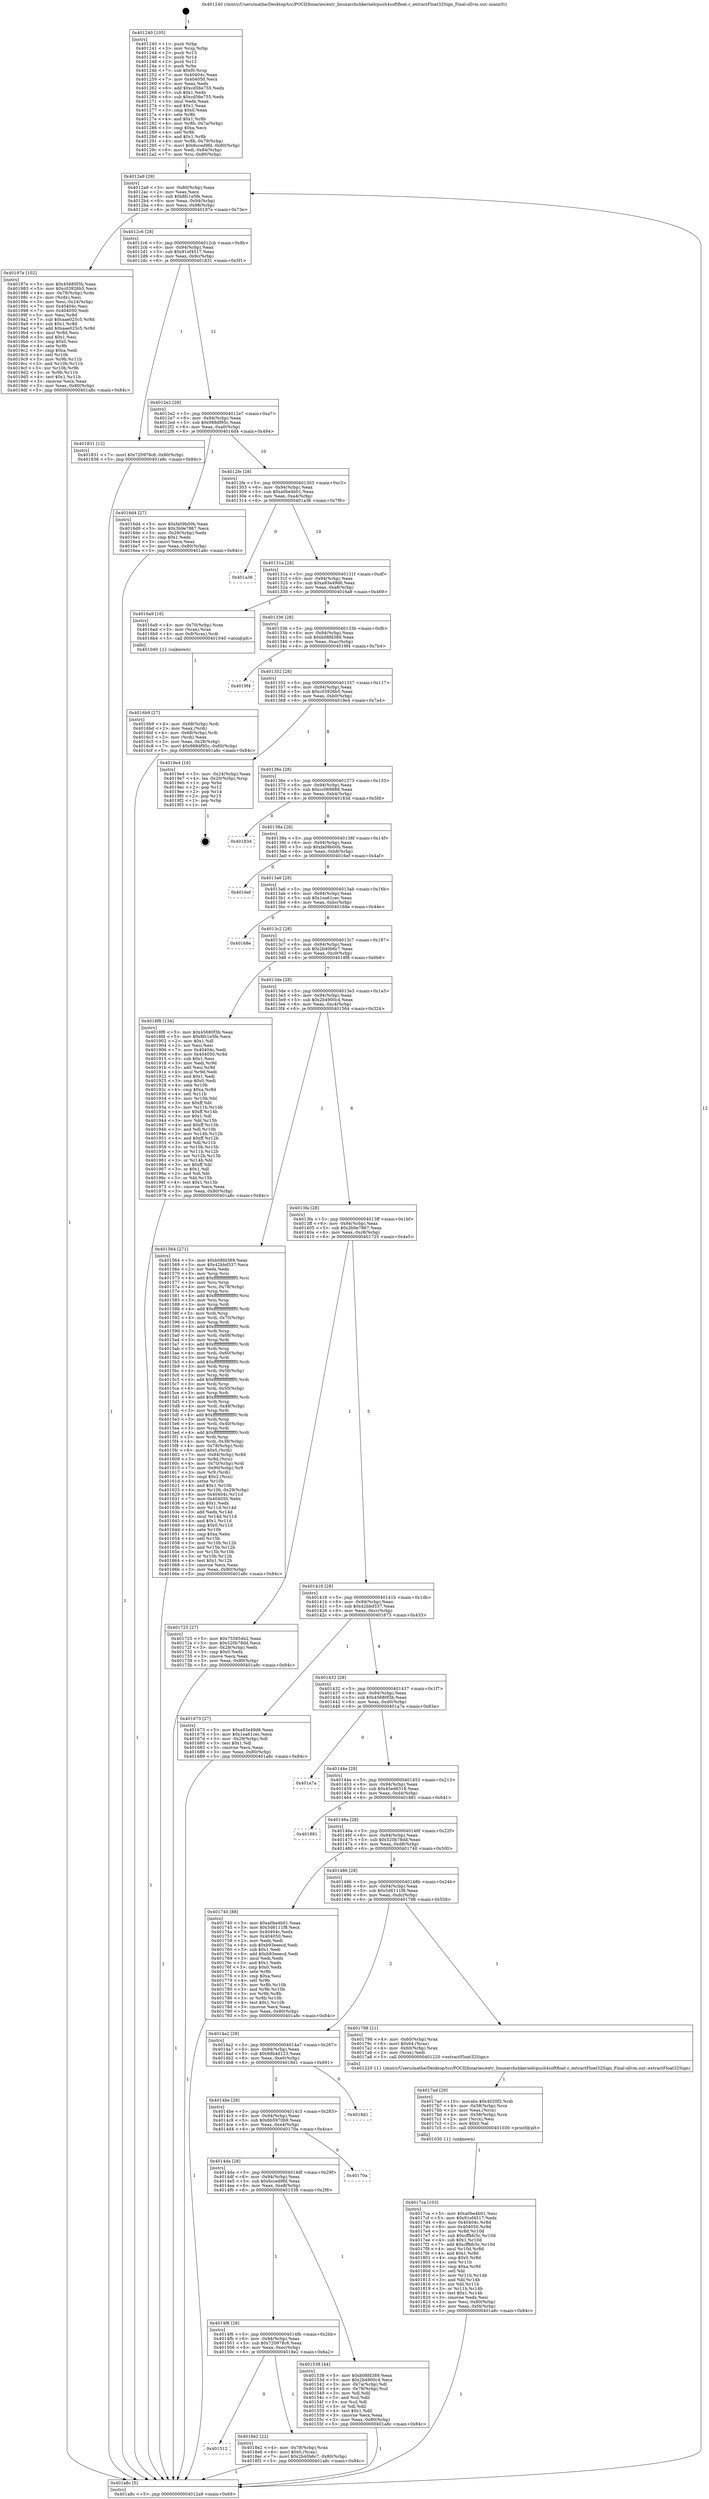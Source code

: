 digraph "0x401240" {
  label = "0x401240 (/mnt/c/Users/mathe/Desktop/tcc/POCII/binaries/extr_linuxarchshkernelcpush4softfloat.c_extractFloat32Sign_Final-ollvm.out::main(0))"
  labelloc = "t"
  node[shape=record]

  Entry [label="",width=0.3,height=0.3,shape=circle,fillcolor=black,style=filled]
  "0x4012a9" [label="{
     0x4012a9 [29]\l
     | [instrs]\l
     &nbsp;&nbsp;0x4012a9 \<+3\>: mov -0x80(%rbp),%eax\l
     &nbsp;&nbsp;0x4012ac \<+2\>: mov %eax,%ecx\l
     &nbsp;&nbsp;0x4012ae \<+6\>: sub $0x8fc1e5fe,%ecx\l
     &nbsp;&nbsp;0x4012b4 \<+6\>: mov %eax,-0x94(%rbp)\l
     &nbsp;&nbsp;0x4012ba \<+6\>: mov %ecx,-0x98(%rbp)\l
     &nbsp;&nbsp;0x4012c0 \<+6\>: je 000000000040197e \<main+0x73e\>\l
  }"]
  "0x40197e" [label="{
     0x40197e [102]\l
     | [instrs]\l
     &nbsp;&nbsp;0x40197e \<+5\>: mov $0x45680f3b,%eax\l
     &nbsp;&nbsp;0x401983 \<+5\>: mov $0xc03926b5,%ecx\l
     &nbsp;&nbsp;0x401988 \<+4\>: mov -0x78(%rbp),%rdx\l
     &nbsp;&nbsp;0x40198c \<+2\>: mov (%rdx),%esi\l
     &nbsp;&nbsp;0x40198e \<+3\>: mov %esi,-0x24(%rbp)\l
     &nbsp;&nbsp;0x401991 \<+7\>: mov 0x40404c,%esi\l
     &nbsp;&nbsp;0x401998 \<+7\>: mov 0x404050,%edi\l
     &nbsp;&nbsp;0x40199f \<+3\>: mov %esi,%r8d\l
     &nbsp;&nbsp;0x4019a2 \<+7\>: sub $0xaae025c5,%r8d\l
     &nbsp;&nbsp;0x4019a9 \<+4\>: sub $0x1,%r8d\l
     &nbsp;&nbsp;0x4019ad \<+7\>: add $0xaae025c5,%r8d\l
     &nbsp;&nbsp;0x4019b4 \<+4\>: imul %r8d,%esi\l
     &nbsp;&nbsp;0x4019b8 \<+3\>: and $0x1,%esi\l
     &nbsp;&nbsp;0x4019bb \<+3\>: cmp $0x0,%esi\l
     &nbsp;&nbsp;0x4019be \<+4\>: sete %r9b\l
     &nbsp;&nbsp;0x4019c2 \<+3\>: cmp $0xa,%edi\l
     &nbsp;&nbsp;0x4019c5 \<+4\>: setl %r10b\l
     &nbsp;&nbsp;0x4019c9 \<+3\>: mov %r9b,%r11b\l
     &nbsp;&nbsp;0x4019cc \<+3\>: and %r10b,%r11b\l
     &nbsp;&nbsp;0x4019cf \<+3\>: xor %r10b,%r9b\l
     &nbsp;&nbsp;0x4019d2 \<+3\>: or %r9b,%r11b\l
     &nbsp;&nbsp;0x4019d5 \<+4\>: test $0x1,%r11b\l
     &nbsp;&nbsp;0x4019d9 \<+3\>: cmovne %ecx,%eax\l
     &nbsp;&nbsp;0x4019dc \<+3\>: mov %eax,-0x80(%rbp)\l
     &nbsp;&nbsp;0x4019df \<+5\>: jmp 0000000000401a8c \<main+0x84c\>\l
  }"]
  "0x4012c6" [label="{
     0x4012c6 [28]\l
     | [instrs]\l
     &nbsp;&nbsp;0x4012c6 \<+5\>: jmp 00000000004012cb \<main+0x8b\>\l
     &nbsp;&nbsp;0x4012cb \<+6\>: mov -0x94(%rbp),%eax\l
     &nbsp;&nbsp;0x4012d1 \<+5\>: sub $0x91ef4517,%eax\l
     &nbsp;&nbsp;0x4012d6 \<+6\>: mov %eax,-0x9c(%rbp)\l
     &nbsp;&nbsp;0x4012dc \<+6\>: je 0000000000401831 \<main+0x5f1\>\l
  }"]
  Exit [label="",width=0.3,height=0.3,shape=circle,fillcolor=black,style=filled,peripheries=2]
  "0x401831" [label="{
     0x401831 [12]\l
     | [instrs]\l
     &nbsp;&nbsp;0x401831 \<+7\>: movl $0x720978c6,-0x80(%rbp)\l
     &nbsp;&nbsp;0x401838 \<+5\>: jmp 0000000000401a8c \<main+0x84c\>\l
  }"]
  "0x4012e2" [label="{
     0x4012e2 [28]\l
     | [instrs]\l
     &nbsp;&nbsp;0x4012e2 \<+5\>: jmp 00000000004012e7 \<main+0xa7\>\l
     &nbsp;&nbsp;0x4012e7 \<+6\>: mov -0x94(%rbp),%eax\l
     &nbsp;&nbsp;0x4012ed \<+5\>: sub $0x988df95c,%eax\l
     &nbsp;&nbsp;0x4012f2 \<+6\>: mov %eax,-0xa0(%rbp)\l
     &nbsp;&nbsp;0x4012f8 \<+6\>: je 00000000004016d4 \<main+0x494\>\l
  }"]
  "0x401512" [label="{
     0x401512\l
  }", style=dashed]
  "0x4016d4" [label="{
     0x4016d4 [27]\l
     | [instrs]\l
     &nbsp;&nbsp;0x4016d4 \<+5\>: mov $0xfa09b00b,%eax\l
     &nbsp;&nbsp;0x4016d9 \<+5\>: mov $0x3b9e7867,%ecx\l
     &nbsp;&nbsp;0x4016de \<+3\>: mov -0x28(%rbp),%edx\l
     &nbsp;&nbsp;0x4016e1 \<+3\>: cmp $0x1,%edx\l
     &nbsp;&nbsp;0x4016e4 \<+3\>: cmovl %ecx,%eax\l
     &nbsp;&nbsp;0x4016e7 \<+3\>: mov %eax,-0x80(%rbp)\l
     &nbsp;&nbsp;0x4016ea \<+5\>: jmp 0000000000401a8c \<main+0x84c\>\l
  }"]
  "0x4012fe" [label="{
     0x4012fe [28]\l
     | [instrs]\l
     &nbsp;&nbsp;0x4012fe \<+5\>: jmp 0000000000401303 \<main+0xc3\>\l
     &nbsp;&nbsp;0x401303 \<+6\>: mov -0x94(%rbp),%eax\l
     &nbsp;&nbsp;0x401309 \<+5\>: sub $0xa0be4b01,%eax\l
     &nbsp;&nbsp;0x40130e \<+6\>: mov %eax,-0xa4(%rbp)\l
     &nbsp;&nbsp;0x401314 \<+6\>: je 0000000000401a36 \<main+0x7f6\>\l
  }"]
  "0x4018e2" [label="{
     0x4018e2 [22]\l
     | [instrs]\l
     &nbsp;&nbsp;0x4018e2 \<+4\>: mov -0x78(%rbp),%rax\l
     &nbsp;&nbsp;0x4018e6 \<+6\>: movl $0x0,(%rax)\l
     &nbsp;&nbsp;0x4018ec \<+7\>: movl $0x2b40b6c7,-0x80(%rbp)\l
     &nbsp;&nbsp;0x4018f3 \<+5\>: jmp 0000000000401a8c \<main+0x84c\>\l
  }"]
  "0x401a36" [label="{
     0x401a36\l
  }", style=dashed]
  "0x40131a" [label="{
     0x40131a [28]\l
     | [instrs]\l
     &nbsp;&nbsp;0x40131a \<+5\>: jmp 000000000040131f \<main+0xdf\>\l
     &nbsp;&nbsp;0x40131f \<+6\>: mov -0x94(%rbp),%eax\l
     &nbsp;&nbsp;0x401325 \<+5\>: sub $0xa93e49d6,%eax\l
     &nbsp;&nbsp;0x40132a \<+6\>: mov %eax,-0xa8(%rbp)\l
     &nbsp;&nbsp;0x401330 \<+6\>: je 00000000004016a9 \<main+0x469\>\l
  }"]
  "0x4017ca" [label="{
     0x4017ca [103]\l
     | [instrs]\l
     &nbsp;&nbsp;0x4017ca \<+5\>: mov $0xa0be4b01,%esi\l
     &nbsp;&nbsp;0x4017cf \<+5\>: mov $0x91ef4517,%edx\l
     &nbsp;&nbsp;0x4017d4 \<+8\>: mov 0x40404c,%r8d\l
     &nbsp;&nbsp;0x4017dc \<+8\>: mov 0x404050,%r9d\l
     &nbsp;&nbsp;0x4017e4 \<+3\>: mov %r8d,%r10d\l
     &nbsp;&nbsp;0x4017e7 \<+7\>: sub $0xcffbfc5c,%r10d\l
     &nbsp;&nbsp;0x4017ee \<+4\>: sub $0x1,%r10d\l
     &nbsp;&nbsp;0x4017f2 \<+7\>: add $0xcffbfc5c,%r10d\l
     &nbsp;&nbsp;0x4017f9 \<+4\>: imul %r10d,%r8d\l
     &nbsp;&nbsp;0x4017fd \<+4\>: and $0x1,%r8d\l
     &nbsp;&nbsp;0x401801 \<+4\>: cmp $0x0,%r8d\l
     &nbsp;&nbsp;0x401805 \<+4\>: sete %r11b\l
     &nbsp;&nbsp;0x401809 \<+4\>: cmp $0xa,%r9d\l
     &nbsp;&nbsp;0x40180d \<+3\>: setl %bl\l
     &nbsp;&nbsp;0x401810 \<+3\>: mov %r11b,%r14b\l
     &nbsp;&nbsp;0x401813 \<+3\>: and %bl,%r14b\l
     &nbsp;&nbsp;0x401816 \<+3\>: xor %bl,%r11b\l
     &nbsp;&nbsp;0x401819 \<+3\>: or %r11b,%r14b\l
     &nbsp;&nbsp;0x40181c \<+4\>: test $0x1,%r14b\l
     &nbsp;&nbsp;0x401820 \<+3\>: cmovne %edx,%esi\l
     &nbsp;&nbsp;0x401823 \<+3\>: mov %esi,-0x80(%rbp)\l
     &nbsp;&nbsp;0x401826 \<+6\>: mov %eax,-0xf4(%rbp)\l
     &nbsp;&nbsp;0x40182c \<+5\>: jmp 0000000000401a8c \<main+0x84c\>\l
  }"]
  "0x4016a9" [label="{
     0x4016a9 [16]\l
     | [instrs]\l
     &nbsp;&nbsp;0x4016a9 \<+4\>: mov -0x70(%rbp),%rax\l
     &nbsp;&nbsp;0x4016ad \<+3\>: mov (%rax),%rax\l
     &nbsp;&nbsp;0x4016b0 \<+4\>: mov 0x8(%rax),%rdi\l
     &nbsp;&nbsp;0x4016b4 \<+5\>: call 0000000000401040 \<atoi@plt\>\l
     | [calls]\l
     &nbsp;&nbsp;0x401040 \{1\} (unknown)\l
  }"]
  "0x401336" [label="{
     0x401336 [28]\l
     | [instrs]\l
     &nbsp;&nbsp;0x401336 \<+5\>: jmp 000000000040133b \<main+0xfb\>\l
     &nbsp;&nbsp;0x40133b \<+6\>: mov -0x94(%rbp),%eax\l
     &nbsp;&nbsp;0x401341 \<+5\>: sub $0xb08fd389,%eax\l
     &nbsp;&nbsp;0x401346 \<+6\>: mov %eax,-0xac(%rbp)\l
     &nbsp;&nbsp;0x40134c \<+6\>: je 00000000004019f4 \<main+0x7b4\>\l
  }"]
  "0x4017ad" [label="{
     0x4017ad [29]\l
     | [instrs]\l
     &nbsp;&nbsp;0x4017ad \<+10\>: movabs $0x4020f2,%rdi\l
     &nbsp;&nbsp;0x4017b7 \<+4\>: mov -0x58(%rbp),%rcx\l
     &nbsp;&nbsp;0x4017bb \<+2\>: mov %eax,(%rcx)\l
     &nbsp;&nbsp;0x4017bd \<+4\>: mov -0x58(%rbp),%rcx\l
     &nbsp;&nbsp;0x4017c1 \<+2\>: mov (%rcx),%esi\l
     &nbsp;&nbsp;0x4017c3 \<+2\>: mov $0x0,%al\l
     &nbsp;&nbsp;0x4017c5 \<+5\>: call 0000000000401030 \<printf@plt\>\l
     | [calls]\l
     &nbsp;&nbsp;0x401030 \{1\} (unknown)\l
  }"]
  "0x4019f4" [label="{
     0x4019f4\l
  }", style=dashed]
  "0x401352" [label="{
     0x401352 [28]\l
     | [instrs]\l
     &nbsp;&nbsp;0x401352 \<+5\>: jmp 0000000000401357 \<main+0x117\>\l
     &nbsp;&nbsp;0x401357 \<+6\>: mov -0x94(%rbp),%eax\l
     &nbsp;&nbsp;0x40135d \<+5\>: sub $0xc03926b5,%eax\l
     &nbsp;&nbsp;0x401362 \<+6\>: mov %eax,-0xb0(%rbp)\l
     &nbsp;&nbsp;0x401368 \<+6\>: je 00000000004019e4 \<main+0x7a4\>\l
  }"]
  "0x4016b9" [label="{
     0x4016b9 [27]\l
     | [instrs]\l
     &nbsp;&nbsp;0x4016b9 \<+4\>: mov -0x68(%rbp),%rdi\l
     &nbsp;&nbsp;0x4016bd \<+2\>: mov %eax,(%rdi)\l
     &nbsp;&nbsp;0x4016bf \<+4\>: mov -0x68(%rbp),%rdi\l
     &nbsp;&nbsp;0x4016c3 \<+2\>: mov (%rdi),%eax\l
     &nbsp;&nbsp;0x4016c5 \<+3\>: mov %eax,-0x28(%rbp)\l
     &nbsp;&nbsp;0x4016c8 \<+7\>: movl $0x988df95c,-0x80(%rbp)\l
     &nbsp;&nbsp;0x4016cf \<+5\>: jmp 0000000000401a8c \<main+0x84c\>\l
  }"]
  "0x4019e4" [label="{
     0x4019e4 [16]\l
     | [instrs]\l
     &nbsp;&nbsp;0x4019e4 \<+3\>: mov -0x24(%rbp),%eax\l
     &nbsp;&nbsp;0x4019e7 \<+4\>: lea -0x20(%rbp),%rsp\l
     &nbsp;&nbsp;0x4019eb \<+1\>: pop %rbx\l
     &nbsp;&nbsp;0x4019ec \<+2\>: pop %r12\l
     &nbsp;&nbsp;0x4019ee \<+2\>: pop %r14\l
     &nbsp;&nbsp;0x4019f0 \<+2\>: pop %r15\l
     &nbsp;&nbsp;0x4019f2 \<+1\>: pop %rbp\l
     &nbsp;&nbsp;0x4019f3 \<+1\>: ret\l
  }"]
  "0x40136e" [label="{
     0x40136e [28]\l
     | [instrs]\l
     &nbsp;&nbsp;0x40136e \<+5\>: jmp 0000000000401373 \<main+0x133\>\l
     &nbsp;&nbsp;0x401373 \<+6\>: mov -0x94(%rbp),%eax\l
     &nbsp;&nbsp;0x401379 \<+5\>: sub $0xcc069888,%eax\l
     &nbsp;&nbsp;0x40137e \<+6\>: mov %eax,-0xb4(%rbp)\l
     &nbsp;&nbsp;0x401384 \<+6\>: je 000000000040183d \<main+0x5fd\>\l
  }"]
  "0x401240" [label="{
     0x401240 [105]\l
     | [instrs]\l
     &nbsp;&nbsp;0x401240 \<+1\>: push %rbp\l
     &nbsp;&nbsp;0x401241 \<+3\>: mov %rsp,%rbp\l
     &nbsp;&nbsp;0x401244 \<+2\>: push %r15\l
     &nbsp;&nbsp;0x401246 \<+2\>: push %r14\l
     &nbsp;&nbsp;0x401248 \<+2\>: push %r12\l
     &nbsp;&nbsp;0x40124a \<+1\>: push %rbx\l
     &nbsp;&nbsp;0x40124b \<+7\>: sub $0xf0,%rsp\l
     &nbsp;&nbsp;0x401252 \<+7\>: mov 0x40404c,%eax\l
     &nbsp;&nbsp;0x401259 \<+7\>: mov 0x404050,%ecx\l
     &nbsp;&nbsp;0x401260 \<+2\>: mov %eax,%edx\l
     &nbsp;&nbsp;0x401262 \<+6\>: add $0xcd56e755,%edx\l
     &nbsp;&nbsp;0x401268 \<+3\>: sub $0x1,%edx\l
     &nbsp;&nbsp;0x40126b \<+6\>: sub $0xcd56e755,%edx\l
     &nbsp;&nbsp;0x401271 \<+3\>: imul %edx,%eax\l
     &nbsp;&nbsp;0x401274 \<+3\>: and $0x1,%eax\l
     &nbsp;&nbsp;0x401277 \<+3\>: cmp $0x0,%eax\l
     &nbsp;&nbsp;0x40127a \<+4\>: sete %r8b\l
     &nbsp;&nbsp;0x40127e \<+4\>: and $0x1,%r8b\l
     &nbsp;&nbsp;0x401282 \<+4\>: mov %r8b,-0x7a(%rbp)\l
     &nbsp;&nbsp;0x401286 \<+3\>: cmp $0xa,%ecx\l
     &nbsp;&nbsp;0x401289 \<+4\>: setl %r8b\l
     &nbsp;&nbsp;0x40128d \<+4\>: and $0x1,%r8b\l
     &nbsp;&nbsp;0x401291 \<+4\>: mov %r8b,-0x79(%rbp)\l
     &nbsp;&nbsp;0x401295 \<+7\>: movl $0x6cced9fd,-0x80(%rbp)\l
     &nbsp;&nbsp;0x40129c \<+6\>: mov %edi,-0x84(%rbp)\l
     &nbsp;&nbsp;0x4012a2 \<+7\>: mov %rsi,-0x90(%rbp)\l
  }"]
  "0x40183d" [label="{
     0x40183d\l
  }", style=dashed]
  "0x40138a" [label="{
     0x40138a [28]\l
     | [instrs]\l
     &nbsp;&nbsp;0x40138a \<+5\>: jmp 000000000040138f \<main+0x14f\>\l
     &nbsp;&nbsp;0x40138f \<+6\>: mov -0x94(%rbp),%eax\l
     &nbsp;&nbsp;0x401395 \<+5\>: sub $0xfa09b00b,%eax\l
     &nbsp;&nbsp;0x40139a \<+6\>: mov %eax,-0xb8(%rbp)\l
     &nbsp;&nbsp;0x4013a0 \<+6\>: je 00000000004016ef \<main+0x4af\>\l
  }"]
  "0x401a8c" [label="{
     0x401a8c [5]\l
     | [instrs]\l
     &nbsp;&nbsp;0x401a8c \<+5\>: jmp 00000000004012a9 \<main+0x69\>\l
  }"]
  "0x4016ef" [label="{
     0x4016ef\l
  }", style=dashed]
  "0x4013a6" [label="{
     0x4013a6 [28]\l
     | [instrs]\l
     &nbsp;&nbsp;0x4013a6 \<+5\>: jmp 00000000004013ab \<main+0x16b\>\l
     &nbsp;&nbsp;0x4013ab \<+6\>: mov -0x94(%rbp),%eax\l
     &nbsp;&nbsp;0x4013b1 \<+5\>: sub $0x1ea61cec,%eax\l
     &nbsp;&nbsp;0x4013b6 \<+6\>: mov %eax,-0xbc(%rbp)\l
     &nbsp;&nbsp;0x4013bc \<+6\>: je 000000000040168e \<main+0x44e\>\l
  }"]
  "0x4014f6" [label="{
     0x4014f6 [28]\l
     | [instrs]\l
     &nbsp;&nbsp;0x4014f6 \<+5\>: jmp 00000000004014fb \<main+0x2bb\>\l
     &nbsp;&nbsp;0x4014fb \<+6\>: mov -0x94(%rbp),%eax\l
     &nbsp;&nbsp;0x401501 \<+5\>: sub $0x720978c6,%eax\l
     &nbsp;&nbsp;0x401506 \<+6\>: mov %eax,-0xec(%rbp)\l
     &nbsp;&nbsp;0x40150c \<+6\>: je 00000000004018e2 \<main+0x6a2\>\l
  }"]
  "0x40168e" [label="{
     0x40168e\l
  }", style=dashed]
  "0x4013c2" [label="{
     0x4013c2 [28]\l
     | [instrs]\l
     &nbsp;&nbsp;0x4013c2 \<+5\>: jmp 00000000004013c7 \<main+0x187\>\l
     &nbsp;&nbsp;0x4013c7 \<+6\>: mov -0x94(%rbp),%eax\l
     &nbsp;&nbsp;0x4013cd \<+5\>: sub $0x2b40b6c7,%eax\l
     &nbsp;&nbsp;0x4013d2 \<+6\>: mov %eax,-0xc0(%rbp)\l
     &nbsp;&nbsp;0x4013d8 \<+6\>: je 00000000004018f8 \<main+0x6b8\>\l
  }"]
  "0x401538" [label="{
     0x401538 [44]\l
     | [instrs]\l
     &nbsp;&nbsp;0x401538 \<+5\>: mov $0xb08fd389,%eax\l
     &nbsp;&nbsp;0x40153d \<+5\>: mov $0x2b4900c4,%ecx\l
     &nbsp;&nbsp;0x401542 \<+3\>: mov -0x7a(%rbp),%dl\l
     &nbsp;&nbsp;0x401545 \<+4\>: mov -0x79(%rbp),%sil\l
     &nbsp;&nbsp;0x401549 \<+3\>: mov %dl,%dil\l
     &nbsp;&nbsp;0x40154c \<+3\>: and %sil,%dil\l
     &nbsp;&nbsp;0x40154f \<+3\>: xor %sil,%dl\l
     &nbsp;&nbsp;0x401552 \<+3\>: or %dl,%dil\l
     &nbsp;&nbsp;0x401555 \<+4\>: test $0x1,%dil\l
     &nbsp;&nbsp;0x401559 \<+3\>: cmovne %ecx,%eax\l
     &nbsp;&nbsp;0x40155c \<+3\>: mov %eax,-0x80(%rbp)\l
     &nbsp;&nbsp;0x40155f \<+5\>: jmp 0000000000401a8c \<main+0x84c\>\l
  }"]
  "0x4018f8" [label="{
     0x4018f8 [134]\l
     | [instrs]\l
     &nbsp;&nbsp;0x4018f8 \<+5\>: mov $0x45680f3b,%eax\l
     &nbsp;&nbsp;0x4018fd \<+5\>: mov $0x8fc1e5fe,%ecx\l
     &nbsp;&nbsp;0x401902 \<+2\>: mov $0x1,%dl\l
     &nbsp;&nbsp;0x401904 \<+2\>: xor %esi,%esi\l
     &nbsp;&nbsp;0x401906 \<+7\>: mov 0x40404c,%edi\l
     &nbsp;&nbsp;0x40190d \<+8\>: mov 0x404050,%r8d\l
     &nbsp;&nbsp;0x401915 \<+3\>: sub $0x1,%esi\l
     &nbsp;&nbsp;0x401918 \<+3\>: mov %edi,%r9d\l
     &nbsp;&nbsp;0x40191b \<+3\>: add %esi,%r9d\l
     &nbsp;&nbsp;0x40191e \<+4\>: imul %r9d,%edi\l
     &nbsp;&nbsp;0x401922 \<+3\>: and $0x1,%edi\l
     &nbsp;&nbsp;0x401925 \<+3\>: cmp $0x0,%edi\l
     &nbsp;&nbsp;0x401928 \<+4\>: sete %r10b\l
     &nbsp;&nbsp;0x40192c \<+4\>: cmp $0xa,%r8d\l
     &nbsp;&nbsp;0x401930 \<+4\>: setl %r11b\l
     &nbsp;&nbsp;0x401934 \<+3\>: mov %r10b,%bl\l
     &nbsp;&nbsp;0x401937 \<+3\>: xor $0xff,%bl\l
     &nbsp;&nbsp;0x40193a \<+3\>: mov %r11b,%r14b\l
     &nbsp;&nbsp;0x40193d \<+4\>: xor $0xff,%r14b\l
     &nbsp;&nbsp;0x401941 \<+3\>: xor $0x1,%dl\l
     &nbsp;&nbsp;0x401944 \<+3\>: mov %bl,%r15b\l
     &nbsp;&nbsp;0x401947 \<+4\>: and $0xff,%r15b\l
     &nbsp;&nbsp;0x40194b \<+3\>: and %dl,%r10b\l
     &nbsp;&nbsp;0x40194e \<+3\>: mov %r14b,%r12b\l
     &nbsp;&nbsp;0x401951 \<+4\>: and $0xff,%r12b\l
     &nbsp;&nbsp;0x401955 \<+3\>: and %dl,%r11b\l
     &nbsp;&nbsp;0x401958 \<+3\>: or %r10b,%r15b\l
     &nbsp;&nbsp;0x40195b \<+3\>: or %r11b,%r12b\l
     &nbsp;&nbsp;0x40195e \<+3\>: xor %r12b,%r15b\l
     &nbsp;&nbsp;0x401961 \<+3\>: or %r14b,%bl\l
     &nbsp;&nbsp;0x401964 \<+3\>: xor $0xff,%bl\l
     &nbsp;&nbsp;0x401967 \<+3\>: or $0x1,%dl\l
     &nbsp;&nbsp;0x40196a \<+2\>: and %dl,%bl\l
     &nbsp;&nbsp;0x40196c \<+3\>: or %bl,%r15b\l
     &nbsp;&nbsp;0x40196f \<+4\>: test $0x1,%r15b\l
     &nbsp;&nbsp;0x401973 \<+3\>: cmovne %ecx,%eax\l
     &nbsp;&nbsp;0x401976 \<+3\>: mov %eax,-0x80(%rbp)\l
     &nbsp;&nbsp;0x401979 \<+5\>: jmp 0000000000401a8c \<main+0x84c\>\l
  }"]
  "0x4013de" [label="{
     0x4013de [28]\l
     | [instrs]\l
     &nbsp;&nbsp;0x4013de \<+5\>: jmp 00000000004013e3 \<main+0x1a3\>\l
     &nbsp;&nbsp;0x4013e3 \<+6\>: mov -0x94(%rbp),%eax\l
     &nbsp;&nbsp;0x4013e9 \<+5\>: sub $0x2b4900c4,%eax\l
     &nbsp;&nbsp;0x4013ee \<+6\>: mov %eax,-0xc4(%rbp)\l
     &nbsp;&nbsp;0x4013f4 \<+6\>: je 0000000000401564 \<main+0x324\>\l
  }"]
  "0x4014da" [label="{
     0x4014da [28]\l
     | [instrs]\l
     &nbsp;&nbsp;0x4014da \<+5\>: jmp 00000000004014df \<main+0x29f\>\l
     &nbsp;&nbsp;0x4014df \<+6\>: mov -0x94(%rbp),%eax\l
     &nbsp;&nbsp;0x4014e5 \<+5\>: sub $0x6cced9fd,%eax\l
     &nbsp;&nbsp;0x4014ea \<+6\>: mov %eax,-0xe8(%rbp)\l
     &nbsp;&nbsp;0x4014f0 \<+6\>: je 0000000000401538 \<main+0x2f8\>\l
  }"]
  "0x401564" [label="{
     0x401564 [271]\l
     | [instrs]\l
     &nbsp;&nbsp;0x401564 \<+5\>: mov $0xb08fd389,%eax\l
     &nbsp;&nbsp;0x401569 \<+5\>: mov $0x42bbd537,%ecx\l
     &nbsp;&nbsp;0x40156e \<+2\>: xor %edx,%edx\l
     &nbsp;&nbsp;0x401570 \<+3\>: mov %rsp,%rsi\l
     &nbsp;&nbsp;0x401573 \<+4\>: add $0xfffffffffffffff0,%rsi\l
     &nbsp;&nbsp;0x401577 \<+3\>: mov %rsi,%rsp\l
     &nbsp;&nbsp;0x40157a \<+4\>: mov %rsi,-0x78(%rbp)\l
     &nbsp;&nbsp;0x40157e \<+3\>: mov %rsp,%rsi\l
     &nbsp;&nbsp;0x401581 \<+4\>: add $0xfffffffffffffff0,%rsi\l
     &nbsp;&nbsp;0x401585 \<+3\>: mov %rsi,%rsp\l
     &nbsp;&nbsp;0x401588 \<+3\>: mov %rsp,%rdi\l
     &nbsp;&nbsp;0x40158b \<+4\>: add $0xfffffffffffffff0,%rdi\l
     &nbsp;&nbsp;0x40158f \<+3\>: mov %rdi,%rsp\l
     &nbsp;&nbsp;0x401592 \<+4\>: mov %rdi,-0x70(%rbp)\l
     &nbsp;&nbsp;0x401596 \<+3\>: mov %rsp,%rdi\l
     &nbsp;&nbsp;0x401599 \<+4\>: add $0xfffffffffffffff0,%rdi\l
     &nbsp;&nbsp;0x40159d \<+3\>: mov %rdi,%rsp\l
     &nbsp;&nbsp;0x4015a0 \<+4\>: mov %rdi,-0x68(%rbp)\l
     &nbsp;&nbsp;0x4015a4 \<+3\>: mov %rsp,%rdi\l
     &nbsp;&nbsp;0x4015a7 \<+4\>: add $0xfffffffffffffff0,%rdi\l
     &nbsp;&nbsp;0x4015ab \<+3\>: mov %rdi,%rsp\l
     &nbsp;&nbsp;0x4015ae \<+4\>: mov %rdi,-0x60(%rbp)\l
     &nbsp;&nbsp;0x4015b2 \<+3\>: mov %rsp,%rdi\l
     &nbsp;&nbsp;0x4015b5 \<+4\>: add $0xfffffffffffffff0,%rdi\l
     &nbsp;&nbsp;0x4015b9 \<+3\>: mov %rdi,%rsp\l
     &nbsp;&nbsp;0x4015bc \<+4\>: mov %rdi,-0x58(%rbp)\l
     &nbsp;&nbsp;0x4015c0 \<+3\>: mov %rsp,%rdi\l
     &nbsp;&nbsp;0x4015c3 \<+4\>: add $0xfffffffffffffff0,%rdi\l
     &nbsp;&nbsp;0x4015c7 \<+3\>: mov %rdi,%rsp\l
     &nbsp;&nbsp;0x4015ca \<+4\>: mov %rdi,-0x50(%rbp)\l
     &nbsp;&nbsp;0x4015ce \<+3\>: mov %rsp,%rdi\l
     &nbsp;&nbsp;0x4015d1 \<+4\>: add $0xfffffffffffffff0,%rdi\l
     &nbsp;&nbsp;0x4015d5 \<+3\>: mov %rdi,%rsp\l
     &nbsp;&nbsp;0x4015d8 \<+4\>: mov %rdi,-0x48(%rbp)\l
     &nbsp;&nbsp;0x4015dc \<+3\>: mov %rsp,%rdi\l
     &nbsp;&nbsp;0x4015df \<+4\>: add $0xfffffffffffffff0,%rdi\l
     &nbsp;&nbsp;0x4015e3 \<+3\>: mov %rdi,%rsp\l
     &nbsp;&nbsp;0x4015e6 \<+4\>: mov %rdi,-0x40(%rbp)\l
     &nbsp;&nbsp;0x4015ea \<+3\>: mov %rsp,%rdi\l
     &nbsp;&nbsp;0x4015ed \<+4\>: add $0xfffffffffffffff0,%rdi\l
     &nbsp;&nbsp;0x4015f1 \<+3\>: mov %rdi,%rsp\l
     &nbsp;&nbsp;0x4015f4 \<+4\>: mov %rdi,-0x38(%rbp)\l
     &nbsp;&nbsp;0x4015f8 \<+4\>: mov -0x78(%rbp),%rdi\l
     &nbsp;&nbsp;0x4015fc \<+6\>: movl $0x0,(%rdi)\l
     &nbsp;&nbsp;0x401602 \<+7\>: mov -0x84(%rbp),%r8d\l
     &nbsp;&nbsp;0x401609 \<+3\>: mov %r8d,(%rsi)\l
     &nbsp;&nbsp;0x40160c \<+4\>: mov -0x70(%rbp),%rdi\l
     &nbsp;&nbsp;0x401610 \<+7\>: mov -0x90(%rbp),%r9\l
     &nbsp;&nbsp;0x401617 \<+3\>: mov %r9,(%rdi)\l
     &nbsp;&nbsp;0x40161a \<+3\>: cmpl $0x2,(%rsi)\l
     &nbsp;&nbsp;0x40161d \<+4\>: setne %r10b\l
     &nbsp;&nbsp;0x401621 \<+4\>: and $0x1,%r10b\l
     &nbsp;&nbsp;0x401625 \<+4\>: mov %r10b,-0x29(%rbp)\l
     &nbsp;&nbsp;0x401629 \<+8\>: mov 0x40404c,%r11d\l
     &nbsp;&nbsp;0x401631 \<+7\>: mov 0x404050,%ebx\l
     &nbsp;&nbsp;0x401638 \<+3\>: sub $0x1,%edx\l
     &nbsp;&nbsp;0x40163b \<+3\>: mov %r11d,%r14d\l
     &nbsp;&nbsp;0x40163e \<+3\>: add %edx,%r14d\l
     &nbsp;&nbsp;0x401641 \<+4\>: imul %r14d,%r11d\l
     &nbsp;&nbsp;0x401645 \<+4\>: and $0x1,%r11d\l
     &nbsp;&nbsp;0x401649 \<+4\>: cmp $0x0,%r11d\l
     &nbsp;&nbsp;0x40164d \<+4\>: sete %r10b\l
     &nbsp;&nbsp;0x401651 \<+3\>: cmp $0xa,%ebx\l
     &nbsp;&nbsp;0x401654 \<+4\>: setl %r15b\l
     &nbsp;&nbsp;0x401658 \<+3\>: mov %r10b,%r12b\l
     &nbsp;&nbsp;0x40165b \<+3\>: and %r15b,%r12b\l
     &nbsp;&nbsp;0x40165e \<+3\>: xor %r15b,%r10b\l
     &nbsp;&nbsp;0x401661 \<+3\>: or %r10b,%r12b\l
     &nbsp;&nbsp;0x401664 \<+4\>: test $0x1,%r12b\l
     &nbsp;&nbsp;0x401668 \<+3\>: cmovne %ecx,%eax\l
     &nbsp;&nbsp;0x40166b \<+3\>: mov %eax,-0x80(%rbp)\l
     &nbsp;&nbsp;0x40166e \<+5\>: jmp 0000000000401a8c \<main+0x84c\>\l
  }"]
  "0x4013fa" [label="{
     0x4013fa [28]\l
     | [instrs]\l
     &nbsp;&nbsp;0x4013fa \<+5\>: jmp 00000000004013ff \<main+0x1bf\>\l
     &nbsp;&nbsp;0x4013ff \<+6\>: mov -0x94(%rbp),%eax\l
     &nbsp;&nbsp;0x401405 \<+5\>: sub $0x3b9e7867,%eax\l
     &nbsp;&nbsp;0x40140a \<+6\>: mov %eax,-0xc8(%rbp)\l
     &nbsp;&nbsp;0x401410 \<+6\>: je 0000000000401725 \<main+0x4e5\>\l
  }"]
  "0x40170a" [label="{
     0x40170a\l
  }", style=dashed]
  "0x401725" [label="{
     0x401725 [27]\l
     | [instrs]\l
     &nbsp;&nbsp;0x401725 \<+5\>: mov $0x755854b2,%eax\l
     &nbsp;&nbsp;0x40172a \<+5\>: mov $0x520b78dd,%ecx\l
     &nbsp;&nbsp;0x40172f \<+3\>: mov -0x28(%rbp),%edx\l
     &nbsp;&nbsp;0x401732 \<+3\>: cmp $0x0,%edx\l
     &nbsp;&nbsp;0x401735 \<+3\>: cmove %ecx,%eax\l
     &nbsp;&nbsp;0x401738 \<+3\>: mov %eax,-0x80(%rbp)\l
     &nbsp;&nbsp;0x40173b \<+5\>: jmp 0000000000401a8c \<main+0x84c\>\l
  }"]
  "0x401416" [label="{
     0x401416 [28]\l
     | [instrs]\l
     &nbsp;&nbsp;0x401416 \<+5\>: jmp 000000000040141b \<main+0x1db\>\l
     &nbsp;&nbsp;0x40141b \<+6\>: mov -0x94(%rbp),%eax\l
     &nbsp;&nbsp;0x401421 \<+5\>: sub $0x42bbd537,%eax\l
     &nbsp;&nbsp;0x401426 \<+6\>: mov %eax,-0xcc(%rbp)\l
     &nbsp;&nbsp;0x40142c \<+6\>: je 0000000000401673 \<main+0x433\>\l
  }"]
  "0x4014be" [label="{
     0x4014be [28]\l
     | [instrs]\l
     &nbsp;&nbsp;0x4014be \<+5\>: jmp 00000000004014c3 \<main+0x283\>\l
     &nbsp;&nbsp;0x4014c3 \<+6\>: mov -0x94(%rbp),%eax\l
     &nbsp;&nbsp;0x4014c9 \<+5\>: sub $0x6b5970b9,%eax\l
     &nbsp;&nbsp;0x4014ce \<+6\>: mov %eax,-0xe4(%rbp)\l
     &nbsp;&nbsp;0x4014d4 \<+6\>: je 000000000040170a \<main+0x4ca\>\l
  }"]
  "0x401673" [label="{
     0x401673 [27]\l
     | [instrs]\l
     &nbsp;&nbsp;0x401673 \<+5\>: mov $0xa93e49d6,%eax\l
     &nbsp;&nbsp;0x401678 \<+5\>: mov $0x1ea61cec,%ecx\l
     &nbsp;&nbsp;0x40167d \<+3\>: mov -0x29(%rbp),%dl\l
     &nbsp;&nbsp;0x401680 \<+3\>: test $0x1,%dl\l
     &nbsp;&nbsp;0x401683 \<+3\>: cmovne %ecx,%eax\l
     &nbsp;&nbsp;0x401686 \<+3\>: mov %eax,-0x80(%rbp)\l
     &nbsp;&nbsp;0x401689 \<+5\>: jmp 0000000000401a8c \<main+0x84c\>\l
  }"]
  "0x401432" [label="{
     0x401432 [28]\l
     | [instrs]\l
     &nbsp;&nbsp;0x401432 \<+5\>: jmp 0000000000401437 \<main+0x1f7\>\l
     &nbsp;&nbsp;0x401437 \<+6\>: mov -0x94(%rbp),%eax\l
     &nbsp;&nbsp;0x40143d \<+5\>: sub $0x45680f3b,%eax\l
     &nbsp;&nbsp;0x401442 \<+6\>: mov %eax,-0xd0(%rbp)\l
     &nbsp;&nbsp;0x401448 \<+6\>: je 0000000000401a7a \<main+0x83a\>\l
  }"]
  "0x4018d1" [label="{
     0x4018d1\l
  }", style=dashed]
  "0x401a7a" [label="{
     0x401a7a\l
  }", style=dashed]
  "0x40144e" [label="{
     0x40144e [28]\l
     | [instrs]\l
     &nbsp;&nbsp;0x40144e \<+5\>: jmp 0000000000401453 \<main+0x213\>\l
     &nbsp;&nbsp;0x401453 \<+6\>: mov -0x94(%rbp),%eax\l
     &nbsp;&nbsp;0x401459 \<+5\>: sub $0x45ed6318,%eax\l
     &nbsp;&nbsp;0x40145e \<+6\>: mov %eax,-0xd4(%rbp)\l
     &nbsp;&nbsp;0x401464 \<+6\>: je 0000000000401881 \<main+0x641\>\l
  }"]
  "0x4014a2" [label="{
     0x4014a2 [28]\l
     | [instrs]\l
     &nbsp;&nbsp;0x4014a2 \<+5\>: jmp 00000000004014a7 \<main+0x267\>\l
     &nbsp;&nbsp;0x4014a7 \<+6\>: mov -0x94(%rbp),%eax\l
     &nbsp;&nbsp;0x4014ad \<+5\>: sub $0x68b4d123,%eax\l
     &nbsp;&nbsp;0x4014b2 \<+6\>: mov %eax,-0xe0(%rbp)\l
     &nbsp;&nbsp;0x4014b8 \<+6\>: je 00000000004018d1 \<main+0x691\>\l
  }"]
  "0x401881" [label="{
     0x401881\l
  }", style=dashed]
  "0x40146a" [label="{
     0x40146a [28]\l
     | [instrs]\l
     &nbsp;&nbsp;0x40146a \<+5\>: jmp 000000000040146f \<main+0x22f\>\l
     &nbsp;&nbsp;0x40146f \<+6\>: mov -0x94(%rbp),%eax\l
     &nbsp;&nbsp;0x401475 \<+5\>: sub $0x520b78dd,%eax\l
     &nbsp;&nbsp;0x40147a \<+6\>: mov %eax,-0xd8(%rbp)\l
     &nbsp;&nbsp;0x401480 \<+6\>: je 0000000000401740 \<main+0x500\>\l
  }"]
  "0x401798" [label="{
     0x401798 [21]\l
     | [instrs]\l
     &nbsp;&nbsp;0x401798 \<+4\>: mov -0x60(%rbp),%rax\l
     &nbsp;&nbsp;0x40179c \<+6\>: movl $0x64,(%rax)\l
     &nbsp;&nbsp;0x4017a2 \<+4\>: mov -0x60(%rbp),%rax\l
     &nbsp;&nbsp;0x4017a6 \<+2\>: mov (%rax),%edi\l
     &nbsp;&nbsp;0x4017a8 \<+5\>: call 0000000000401220 \<extractFloat32Sign\>\l
     | [calls]\l
     &nbsp;&nbsp;0x401220 \{1\} (/mnt/c/Users/mathe/Desktop/tcc/POCII/binaries/extr_linuxarchshkernelcpush4softfloat.c_extractFloat32Sign_Final-ollvm.out::extractFloat32Sign)\l
  }"]
  "0x401740" [label="{
     0x401740 [88]\l
     | [instrs]\l
     &nbsp;&nbsp;0x401740 \<+5\>: mov $0xa0be4b01,%eax\l
     &nbsp;&nbsp;0x401745 \<+5\>: mov $0x5d6111f8,%ecx\l
     &nbsp;&nbsp;0x40174a \<+7\>: mov 0x40404c,%edx\l
     &nbsp;&nbsp;0x401751 \<+7\>: mov 0x404050,%esi\l
     &nbsp;&nbsp;0x401758 \<+2\>: mov %edx,%edi\l
     &nbsp;&nbsp;0x40175a \<+6\>: sub $0xb93eeecd,%edi\l
     &nbsp;&nbsp;0x401760 \<+3\>: sub $0x1,%edi\l
     &nbsp;&nbsp;0x401763 \<+6\>: add $0xb93eeecd,%edi\l
     &nbsp;&nbsp;0x401769 \<+3\>: imul %edi,%edx\l
     &nbsp;&nbsp;0x40176c \<+3\>: and $0x1,%edx\l
     &nbsp;&nbsp;0x40176f \<+3\>: cmp $0x0,%edx\l
     &nbsp;&nbsp;0x401772 \<+4\>: sete %r8b\l
     &nbsp;&nbsp;0x401776 \<+3\>: cmp $0xa,%esi\l
     &nbsp;&nbsp;0x401779 \<+4\>: setl %r9b\l
     &nbsp;&nbsp;0x40177d \<+3\>: mov %r8b,%r10b\l
     &nbsp;&nbsp;0x401780 \<+3\>: and %r9b,%r10b\l
     &nbsp;&nbsp;0x401783 \<+3\>: xor %r9b,%r8b\l
     &nbsp;&nbsp;0x401786 \<+3\>: or %r8b,%r10b\l
     &nbsp;&nbsp;0x401789 \<+4\>: test $0x1,%r10b\l
     &nbsp;&nbsp;0x40178d \<+3\>: cmovne %ecx,%eax\l
     &nbsp;&nbsp;0x401790 \<+3\>: mov %eax,-0x80(%rbp)\l
     &nbsp;&nbsp;0x401793 \<+5\>: jmp 0000000000401a8c \<main+0x84c\>\l
  }"]
  "0x401486" [label="{
     0x401486 [28]\l
     | [instrs]\l
     &nbsp;&nbsp;0x401486 \<+5\>: jmp 000000000040148b \<main+0x24b\>\l
     &nbsp;&nbsp;0x40148b \<+6\>: mov -0x94(%rbp),%eax\l
     &nbsp;&nbsp;0x401491 \<+5\>: sub $0x5d6111f8,%eax\l
     &nbsp;&nbsp;0x401496 \<+6\>: mov %eax,-0xdc(%rbp)\l
     &nbsp;&nbsp;0x40149c \<+6\>: je 0000000000401798 \<main+0x558\>\l
  }"]
  Entry -> "0x401240" [label=" 1"]
  "0x4012a9" -> "0x40197e" [label=" 1"]
  "0x4012a9" -> "0x4012c6" [label=" 12"]
  "0x4019e4" -> Exit [label=" 1"]
  "0x4012c6" -> "0x401831" [label=" 1"]
  "0x4012c6" -> "0x4012e2" [label=" 11"]
  "0x40197e" -> "0x401a8c" [label=" 1"]
  "0x4012e2" -> "0x4016d4" [label=" 1"]
  "0x4012e2" -> "0x4012fe" [label=" 10"]
  "0x4018f8" -> "0x401a8c" [label=" 1"]
  "0x4012fe" -> "0x401a36" [label=" 0"]
  "0x4012fe" -> "0x40131a" [label=" 10"]
  "0x4018e2" -> "0x401a8c" [label=" 1"]
  "0x40131a" -> "0x4016a9" [label=" 1"]
  "0x40131a" -> "0x401336" [label=" 9"]
  "0x4014f6" -> "0x4018e2" [label=" 1"]
  "0x401336" -> "0x4019f4" [label=" 0"]
  "0x401336" -> "0x401352" [label=" 9"]
  "0x4014f6" -> "0x401512" [label=" 0"]
  "0x401352" -> "0x4019e4" [label=" 1"]
  "0x401352" -> "0x40136e" [label=" 8"]
  "0x401831" -> "0x401a8c" [label=" 1"]
  "0x40136e" -> "0x40183d" [label=" 0"]
  "0x40136e" -> "0x40138a" [label=" 8"]
  "0x4017ad" -> "0x4017ca" [label=" 1"]
  "0x40138a" -> "0x4016ef" [label=" 0"]
  "0x40138a" -> "0x4013a6" [label=" 8"]
  "0x401798" -> "0x4017ad" [label=" 1"]
  "0x4013a6" -> "0x40168e" [label=" 0"]
  "0x4013a6" -> "0x4013c2" [label=" 8"]
  "0x401740" -> "0x401a8c" [label=" 1"]
  "0x4013c2" -> "0x4018f8" [label=" 1"]
  "0x4013c2" -> "0x4013de" [label=" 7"]
  "0x401725" -> "0x401a8c" [label=" 1"]
  "0x4013de" -> "0x401564" [label=" 1"]
  "0x4013de" -> "0x4013fa" [label=" 6"]
  "0x4016b9" -> "0x401a8c" [label=" 1"]
  "0x4013fa" -> "0x401725" [label=" 1"]
  "0x4013fa" -> "0x401416" [label=" 5"]
  "0x4016a9" -> "0x4016b9" [label=" 1"]
  "0x401416" -> "0x401673" [label=" 1"]
  "0x401416" -> "0x401432" [label=" 4"]
  "0x401564" -> "0x401a8c" [label=" 1"]
  "0x401432" -> "0x401a7a" [label=" 0"]
  "0x401432" -> "0x40144e" [label=" 4"]
  "0x4017ca" -> "0x401a8c" [label=" 1"]
  "0x40144e" -> "0x401881" [label=" 0"]
  "0x40144e" -> "0x40146a" [label=" 4"]
  "0x401240" -> "0x4012a9" [label=" 1"]
  "0x40146a" -> "0x401740" [label=" 1"]
  "0x40146a" -> "0x401486" [label=" 3"]
  "0x401538" -> "0x401a8c" [label=" 1"]
  "0x401486" -> "0x401798" [label=" 1"]
  "0x401486" -> "0x4014a2" [label=" 2"]
  "0x401a8c" -> "0x4012a9" [label=" 12"]
  "0x4014a2" -> "0x4018d1" [label=" 0"]
  "0x4014a2" -> "0x4014be" [label=" 2"]
  "0x401673" -> "0x401a8c" [label=" 1"]
  "0x4014be" -> "0x40170a" [label=" 0"]
  "0x4014be" -> "0x4014da" [label=" 2"]
  "0x4016d4" -> "0x401a8c" [label=" 1"]
  "0x4014da" -> "0x401538" [label=" 1"]
  "0x4014da" -> "0x4014f6" [label=" 1"]
}
